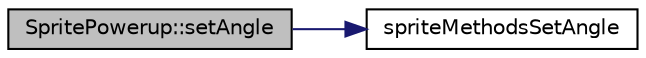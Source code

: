 digraph "SpritePowerup::setAngle"
{
 // LATEX_PDF_SIZE
  edge [fontname="Helvetica",fontsize="10",labelfontname="Helvetica",labelfontsize="10"];
  node [fontname="Helvetica",fontsize="10",shape=record];
  rankdir="LR";
  Node1 [label="SpritePowerup::setAngle",height=0.2,width=0.4,color="black", fillcolor="grey75", style="filled", fontcolor="black",tooltip=" "];
  Node1 -> Node2 [color="midnightblue",fontsize="10",style="solid",fontname="Helvetica"];
  Node2 [label="spriteMethodsSetAngle",height=0.2,width=0.4,color="black", fillcolor="white", style="filled",URL="$_sprite_methods_8cpp.html#a2614b4b9eef76a54c374fae551197335",tooltip=" "];
}
